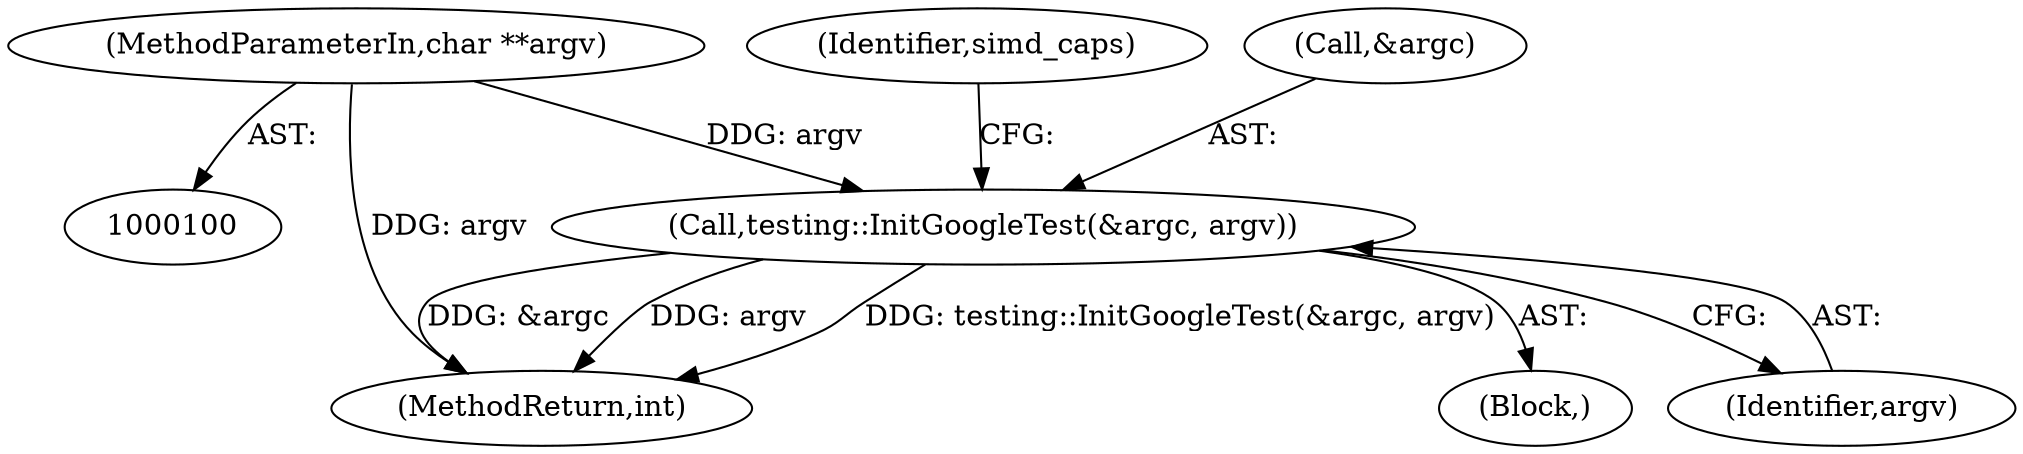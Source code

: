 digraph "0_Android_5a9753fca56f0eeb9f61e342b2fccffc364f9426_108@pointer" {
"1000102" [label="(MethodParameterIn,char **argv)"];
"1000104" [label="(Call,testing::InitGoogleTest(&argc, argv))"];
"1000104" [label="(Call,testing::InitGoogleTest(&argc, argv))"];
"1000102" [label="(MethodParameterIn,char **argv)"];
"1000110" [label="(Identifier,simd_caps)"];
"1000174" [label="(MethodReturn,int)"];
"1000103" [label="(Block,)"];
"1000105" [label="(Call,&argc)"];
"1000107" [label="(Identifier,argv)"];
"1000102" -> "1000100"  [label="AST: "];
"1000102" -> "1000174"  [label="DDG: argv"];
"1000102" -> "1000104"  [label="DDG: argv"];
"1000104" -> "1000103"  [label="AST: "];
"1000104" -> "1000107"  [label="CFG: "];
"1000105" -> "1000104"  [label="AST: "];
"1000107" -> "1000104"  [label="AST: "];
"1000110" -> "1000104"  [label="CFG: "];
"1000104" -> "1000174"  [label="DDG: testing::InitGoogleTest(&argc, argv)"];
"1000104" -> "1000174"  [label="DDG: &argc"];
"1000104" -> "1000174"  [label="DDG: argv"];
}
